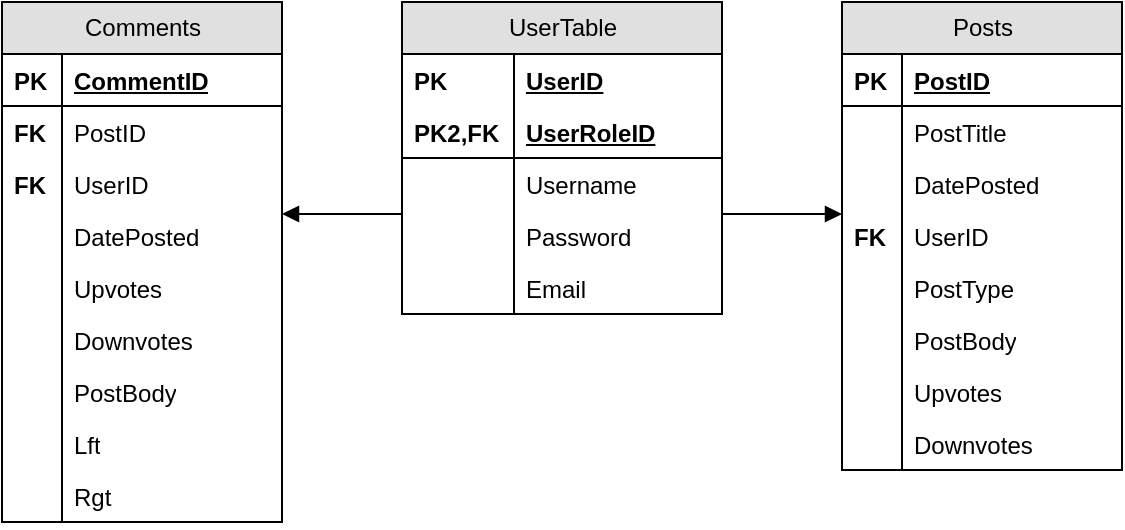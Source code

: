 <mxfile version="10.7.5" type="github"><diagram id="0" name="Page-1"><mxGraphModel dx="1394" dy="796" grid="0" gridSize="10" guides="1" tooltips="1" connect="1" arrows="1" fold="1" page="1" pageScale="1" pageWidth="826" pageHeight="1169" math="0" shadow="0"><root><mxCell id="0"/><mxCell id="1" parent="0"/><mxCell id="2" value="Comments" style="swimlane;html=1;fontStyle=0;childLayout=stackLayout;horizontal=1;startSize=26;fillColor=#e0e0e0;horizontalStack=0;resizeParent=1;resizeLast=0;collapsible=1;marginBottom=0;swimlaneFillColor=#ffffff;" parent="1" vertex="1"><mxGeometry x="40" y="94" width="140" height="260" as="geometry"/></mxCell><mxCell id="6" value="CommentID" style="shape=partialRectangle;top=0;left=0;right=0;bottom=1;html=1;align=left;verticalAlign=top;fillColor=none;spacingLeft=34;spacingRight=4;whiteSpace=wrap;overflow=hidden;rotatable=0;points=[[0,0.5],[1,0.5]];portConstraint=eastwest;dropTarget=0;fontStyle=5" parent="2" vertex="1"><mxGeometry y="26" width="140" height="26" as="geometry"/></mxCell><mxCell id="7" value="PK" style="shape=partialRectangle;top=0;left=0;bottom=0;html=1;fillColor=none;align=left;verticalAlign=top;spacingLeft=4;spacingRight=4;whiteSpace=wrap;overflow=hidden;rotatable=0;points=[];portConstraint=eastwest;part=1;fontStyle=1" parent="6" vertex="1" connectable="0"><mxGeometry width="30" height="26" as="geometry"/></mxCell><mxCell id="10" value="PostID" style="shape=partialRectangle;top=0;left=0;right=0;bottom=0;html=1;align=left;verticalAlign=top;fillColor=none;spacingLeft=34;spacingRight=4;whiteSpace=wrap;overflow=hidden;rotatable=0;points=[[0,0.5],[1,0.5]];portConstraint=eastwest;dropTarget=0;" parent="2" vertex="1"><mxGeometry y="52" width="140" height="26" as="geometry"/></mxCell><mxCell id="11" value="&lt;b&gt;FK&lt;/b&gt;" style="shape=partialRectangle;top=0;left=0;bottom=0;html=1;fillColor=none;align=left;verticalAlign=top;spacingLeft=4;spacingRight=4;whiteSpace=wrap;overflow=hidden;rotatable=0;points=[];portConstraint=eastwest;part=1;" parent="10" vertex="1" connectable="0"><mxGeometry width="30" height="26" as="geometry"/></mxCell><mxCell id="14" value="UserID" style="shape=partialRectangle;top=0;left=0;right=0;bottom=0;html=1;align=left;verticalAlign=top;fillColor=none;spacingLeft=34;spacingRight=4;whiteSpace=wrap;overflow=hidden;rotatable=0;points=[[0,0.5],[1,0.5]];portConstraint=eastwest;dropTarget=0;" parent="2" vertex="1"><mxGeometry y="78" width="140" height="26" as="geometry"/></mxCell><mxCell id="15" value="&lt;b&gt;FK&lt;/b&gt;" style="shape=partialRectangle;top=0;left=0;bottom=0;html=1;fillColor=none;align=left;verticalAlign=top;spacingLeft=4;spacingRight=4;whiteSpace=wrap;overflow=hidden;rotatable=0;points=[];portConstraint=eastwest;part=1;" parent="14" vertex="1" connectable="0"><mxGeometry width="30" height="26" as="geometry"/></mxCell><mxCell id="etrD8sYDgKmkD4eSwxEB-50" value="DatePosted" style="shape=partialRectangle;top=0;left=0;right=0;bottom=0;html=1;align=left;verticalAlign=top;fillColor=none;spacingLeft=34;spacingRight=4;whiteSpace=wrap;overflow=hidden;rotatable=0;points=[[0,0.5],[1,0.5]];portConstraint=eastwest;dropTarget=0;" vertex="1" parent="2"><mxGeometry y="104" width="140" height="26" as="geometry"/></mxCell><mxCell id="etrD8sYDgKmkD4eSwxEB-51" value="" style="shape=partialRectangle;top=0;left=0;bottom=0;html=1;fillColor=none;align=left;verticalAlign=top;spacingLeft=4;spacingRight=4;whiteSpace=wrap;overflow=hidden;rotatable=0;points=[];portConstraint=eastwest;part=1;" vertex="1" connectable="0" parent="etrD8sYDgKmkD4eSwxEB-50"><mxGeometry width="30" height="26" as="geometry"/></mxCell><mxCell id="etrD8sYDgKmkD4eSwxEB-52" value="Upvotes" style="shape=partialRectangle;top=0;left=0;right=0;bottom=0;html=1;align=left;verticalAlign=top;fillColor=none;spacingLeft=34;spacingRight=4;whiteSpace=wrap;overflow=hidden;rotatable=0;points=[[0,0.5],[1,0.5]];portConstraint=eastwest;dropTarget=0;" vertex="1" parent="2"><mxGeometry y="130" width="140" height="26" as="geometry"/></mxCell><mxCell id="etrD8sYDgKmkD4eSwxEB-53" value="" style="shape=partialRectangle;top=0;left=0;bottom=0;html=1;fillColor=none;align=left;verticalAlign=top;spacingLeft=4;spacingRight=4;whiteSpace=wrap;overflow=hidden;rotatable=0;points=[];portConstraint=eastwest;part=1;" vertex="1" connectable="0" parent="etrD8sYDgKmkD4eSwxEB-52"><mxGeometry width="30" height="26" as="geometry"/></mxCell><mxCell id="etrD8sYDgKmkD4eSwxEB-56" value="Downvotes" style="shape=partialRectangle;top=0;left=0;right=0;bottom=0;html=1;align=left;verticalAlign=top;fillColor=none;spacingLeft=34;spacingRight=4;whiteSpace=wrap;overflow=hidden;rotatable=0;points=[[0,0.5],[1,0.5]];portConstraint=eastwest;dropTarget=0;" vertex="1" parent="2"><mxGeometry y="156" width="140" height="26" as="geometry"/></mxCell><mxCell id="etrD8sYDgKmkD4eSwxEB-57" value="" style="shape=partialRectangle;top=0;left=0;bottom=0;html=1;fillColor=none;align=left;verticalAlign=top;spacingLeft=4;spacingRight=4;whiteSpace=wrap;overflow=hidden;rotatable=0;points=[];portConstraint=eastwest;part=1;" vertex="1" connectable="0" parent="etrD8sYDgKmkD4eSwxEB-56"><mxGeometry width="30" height="26" as="geometry"/></mxCell><mxCell id="etrD8sYDgKmkD4eSwxEB-54" value="PostBody" style="shape=partialRectangle;top=0;left=0;right=0;bottom=0;html=1;align=left;verticalAlign=top;fillColor=none;spacingLeft=34;spacingRight=4;whiteSpace=wrap;overflow=hidden;rotatable=0;points=[[0,0.5],[1,0.5]];portConstraint=eastwest;dropTarget=0;" vertex="1" parent="2"><mxGeometry y="182" width="140" height="26" as="geometry"/></mxCell><mxCell id="etrD8sYDgKmkD4eSwxEB-55" value="" style="shape=partialRectangle;top=0;left=0;bottom=0;html=1;fillColor=none;align=left;verticalAlign=top;spacingLeft=4;spacingRight=4;whiteSpace=wrap;overflow=hidden;rotatable=0;points=[];portConstraint=eastwest;part=1;" vertex="1" connectable="0" parent="etrD8sYDgKmkD4eSwxEB-54"><mxGeometry width="30" height="26" as="geometry"/></mxCell><mxCell id="etrD8sYDgKmkD4eSwxEB-62" value="Lft" style="shape=partialRectangle;top=0;left=0;right=0;bottom=0;html=1;align=left;verticalAlign=top;fillColor=none;spacingLeft=34;spacingRight=4;whiteSpace=wrap;overflow=hidden;rotatable=0;points=[[0,0.5],[1,0.5]];portConstraint=eastwest;dropTarget=0;" vertex="1" parent="2"><mxGeometry y="208" width="140" height="26" as="geometry"/></mxCell><mxCell id="etrD8sYDgKmkD4eSwxEB-63" value="" style="shape=partialRectangle;top=0;left=0;bottom=0;html=1;fillColor=none;align=left;verticalAlign=top;spacingLeft=4;spacingRight=4;whiteSpace=wrap;overflow=hidden;rotatable=0;points=[];portConstraint=eastwest;part=1;" vertex="1" connectable="0" parent="etrD8sYDgKmkD4eSwxEB-62"><mxGeometry width="30" height="26" as="geometry"/></mxCell><mxCell id="12" value="Rgt" style="shape=partialRectangle;top=0;left=0;right=0;bottom=0;html=1;align=left;verticalAlign=top;fillColor=none;spacingLeft=34;spacingRight=4;whiteSpace=wrap;overflow=hidden;rotatable=0;points=[[0,0.5],[1,0.5]];portConstraint=eastwest;dropTarget=0;" parent="2" vertex="1"><mxGeometry y="234" width="140" height="26" as="geometry"/></mxCell><mxCell id="13" value="" style="shape=partialRectangle;top=0;left=0;bottom=0;html=1;fillColor=none;align=left;verticalAlign=top;spacingLeft=4;spacingRight=4;whiteSpace=wrap;overflow=hidden;rotatable=0;points=[];portConstraint=eastwest;part=1;" parent="12" vertex="1" connectable="0"><mxGeometry width="30" height="26" as="geometry"/></mxCell><mxCell id="16" value="UserTable" style="swimlane;html=1;fontStyle=0;childLayout=stackLayout;horizontal=1;startSize=26;fillColor=#e0e0e0;horizontalStack=0;resizeParent=1;resizeLast=0;collapsible=1;marginBottom=0;swimlaneFillColor=#ffffff;" parent="1" vertex="1"><mxGeometry x="240" y="94" width="160" height="156" as="geometry"/></mxCell><mxCell id="34" value="UserID" style="shape=partialRectangle;top=0;left=0;right=0;bottom=0;html=1;align=left;verticalAlign=top;fillColor=none;spacingLeft=60;spacingRight=4;whiteSpace=wrap;overflow=hidden;rotatable=0;points=[[0,0.5],[1,0.5]];portConstraint=eastwest;dropTarget=0;fontStyle=5" parent="16" vertex="1"><mxGeometry y="26" width="160" height="26" as="geometry"/></mxCell><mxCell id="35" value="PK" style="shape=partialRectangle;top=0;left=0;bottom=0;html=1;fillColor=none;align=left;verticalAlign=top;spacingLeft=4;spacingRight=4;whiteSpace=wrap;overflow=hidden;rotatable=0;points=[];portConstraint=eastwest;part=1;fontStyle=1" parent="34" vertex="1" connectable="0"><mxGeometry width="56" height="26" as="geometry"/></mxCell><mxCell id="17" value="UserRoleID" style="shape=partialRectangle;top=0;left=0;right=0;bottom=1;html=1;align=left;verticalAlign=top;fillColor=none;spacingLeft=60;spacingRight=4;whiteSpace=wrap;overflow=hidden;rotatable=0;points=[[0,0.5],[1,0.5]];portConstraint=eastwest;dropTarget=0;fontStyle=5" parent="16" vertex="1"><mxGeometry y="52" width="160" height="26" as="geometry"/></mxCell><mxCell id="18" value="PK2,FK" style="shape=partialRectangle;top=0;left=0;bottom=0;html=1;fillColor=none;align=left;verticalAlign=top;spacingLeft=4;spacingRight=4;whiteSpace=wrap;overflow=hidden;rotatable=0;points=[];portConstraint=eastwest;part=1;fontStyle=1" parent="17" vertex="1" connectable="0"><mxGeometry width="56" height="26" as="geometry"/></mxCell><mxCell id="19" value="Username" style="shape=partialRectangle;top=0;left=0;right=0;bottom=0;html=1;align=left;verticalAlign=top;fillColor=none;spacingLeft=60;spacingRight=4;whiteSpace=wrap;overflow=hidden;rotatable=0;points=[[0,0.5],[1,0.5]];portConstraint=eastwest;dropTarget=0;" parent="16" vertex="1"><mxGeometry y="78" width="160" height="26" as="geometry"/></mxCell><mxCell id="20" value="" style="shape=partialRectangle;top=0;left=0;bottom=0;html=1;fillColor=none;align=left;verticalAlign=top;spacingLeft=4;spacingRight=4;whiteSpace=wrap;overflow=hidden;rotatable=0;points=[];portConstraint=eastwest;part=1;" parent="19" vertex="1" connectable="0"><mxGeometry width="56" height="26" as="geometry"/></mxCell><mxCell id="21" value="Password" style="shape=partialRectangle;top=0;left=0;right=0;bottom=0;html=1;align=left;verticalAlign=top;fillColor=none;spacingLeft=60;spacingRight=4;whiteSpace=wrap;overflow=hidden;rotatable=0;points=[[0,0.5],[1,0.5]];portConstraint=eastwest;dropTarget=0;" parent="16" vertex="1"><mxGeometry y="104" width="160" height="26" as="geometry"/></mxCell><mxCell id="22" value="" style="shape=partialRectangle;top=0;left=0;bottom=0;html=1;fillColor=none;align=left;verticalAlign=top;spacingLeft=4;spacingRight=4;whiteSpace=wrap;overflow=hidden;rotatable=0;points=[];portConstraint=eastwest;part=1;" parent="21" vertex="1" connectable="0"><mxGeometry width="56" height="26" as="geometry"/></mxCell><mxCell id="23" value="Email" style="shape=partialRectangle;top=0;left=0;right=0;bottom=0;html=1;align=left;verticalAlign=top;fillColor=none;spacingLeft=60;spacingRight=4;whiteSpace=wrap;overflow=hidden;rotatable=0;points=[[0,0.5],[1,0.5]];portConstraint=eastwest;dropTarget=0;" parent="16" vertex="1"><mxGeometry y="130" width="160" height="26" as="geometry"/></mxCell><mxCell id="24" value="" style="shape=partialRectangle;top=0;left=0;bottom=0;html=1;fillColor=none;align=left;verticalAlign=top;spacingLeft=4;spacingRight=4;whiteSpace=wrap;overflow=hidden;rotatable=0;points=[];portConstraint=eastwest;part=1;" parent="23" vertex="1" connectable="0"><mxGeometry width="56" height="26" as="geometry"/></mxCell><mxCell id="25" value="Posts" style="swimlane;html=1;fontStyle=0;childLayout=stackLayout;horizontal=1;startSize=26;fillColor=#e0e0e0;horizontalStack=0;resizeParent=1;resizeLast=0;collapsible=1;marginBottom=0;swimlaneFillColor=#ffffff;" parent="1" vertex="1"><mxGeometry x="460" y="94" width="140" height="234" as="geometry"/></mxCell><mxCell id="26" value="PostID" style="shape=partialRectangle;top=0;left=0;right=0;bottom=1;html=1;align=left;verticalAlign=top;fillColor=none;spacingLeft=34;spacingRight=4;whiteSpace=wrap;overflow=hidden;rotatable=0;points=[[0,0.5],[1,0.5]];portConstraint=eastwest;dropTarget=0;fontStyle=5" parent="25" vertex="1"><mxGeometry y="26" width="140" height="26" as="geometry"/></mxCell><mxCell id="27" value="PK" style="shape=partialRectangle;top=0;left=0;bottom=0;html=1;fillColor=none;align=left;verticalAlign=top;spacingLeft=4;spacingRight=4;whiteSpace=wrap;overflow=hidden;rotatable=0;points=[];portConstraint=eastwest;part=1;fontStyle=1" parent="26" vertex="1" connectable="0"><mxGeometry width="30" height="26" as="geometry"/></mxCell><mxCell id="28" value="PostTitle" style="shape=partialRectangle;top=0;left=0;right=0;bottom=0;html=1;align=left;verticalAlign=top;fillColor=none;spacingLeft=34;spacingRight=4;whiteSpace=wrap;overflow=hidden;rotatable=0;points=[[0,0.5],[1,0.5]];portConstraint=eastwest;dropTarget=0;" parent="25" vertex="1"><mxGeometry y="52" width="140" height="26" as="geometry"/></mxCell><mxCell id="29" value="" style="shape=partialRectangle;top=0;left=0;bottom=0;html=1;fillColor=none;align=left;verticalAlign=top;spacingLeft=4;spacingRight=4;whiteSpace=wrap;overflow=hidden;rotatable=0;points=[];portConstraint=eastwest;part=1;" parent="28" vertex="1" connectable="0"><mxGeometry width="30" height="26" as="geometry"/></mxCell><mxCell id="32" value="DatePosted" style="shape=partialRectangle;top=0;left=0;right=0;bottom=0;html=1;align=left;verticalAlign=top;fillColor=none;spacingLeft=34;spacingRight=4;whiteSpace=wrap;overflow=hidden;rotatable=0;points=[[0,0.5],[1,0.5]];portConstraint=eastwest;dropTarget=0;" parent="25" vertex="1"><mxGeometry y="78" width="140" height="26" as="geometry"/></mxCell><mxCell id="33" value="" style="shape=partialRectangle;top=0;left=0;bottom=0;html=1;fillColor=none;align=left;verticalAlign=top;spacingLeft=4;spacingRight=4;whiteSpace=wrap;overflow=hidden;rotatable=0;points=[];portConstraint=eastwest;part=1;" parent="32" vertex="1" connectable="0"><mxGeometry width="30" height="26" as="geometry"/></mxCell><mxCell id="30" value="UserID" style="shape=partialRectangle;top=0;left=0;right=0;bottom=0;html=1;align=left;verticalAlign=top;fillColor=none;spacingLeft=34;spacingRight=4;whiteSpace=wrap;overflow=hidden;rotatable=0;points=[[0,0.5],[1,0.5]];portConstraint=eastwest;dropTarget=0;" parent="25" vertex="1"><mxGeometry y="104" width="140" height="26" as="geometry"/></mxCell><mxCell id="31" value="&lt;b&gt;FK&lt;/b&gt;" style="shape=partialRectangle;top=0;left=0;bottom=0;html=1;fillColor=none;align=left;verticalAlign=top;spacingLeft=4;spacingRight=4;whiteSpace=wrap;overflow=hidden;rotatable=0;points=[];portConstraint=eastwest;part=1;" parent="30" vertex="1" connectable="0"><mxGeometry width="30" height="26" as="geometry"/></mxCell><mxCell id="etrD8sYDgKmkD4eSwxEB-41" value="PostType" style="shape=partialRectangle;top=0;left=0;right=0;bottom=0;html=1;align=left;verticalAlign=top;fillColor=none;spacingLeft=34;spacingRight=4;whiteSpace=wrap;overflow=hidden;rotatable=0;points=[[0,0.5],[1,0.5]];portConstraint=eastwest;dropTarget=0;" vertex="1" parent="25"><mxGeometry y="130" width="140" height="26" as="geometry"/></mxCell><mxCell id="etrD8sYDgKmkD4eSwxEB-42" value="" style="shape=partialRectangle;top=0;left=0;bottom=0;html=1;fillColor=none;align=left;verticalAlign=top;spacingLeft=4;spacingRight=4;whiteSpace=wrap;overflow=hidden;rotatable=0;points=[];portConstraint=eastwest;part=1;" vertex="1" connectable="0" parent="etrD8sYDgKmkD4eSwxEB-41"><mxGeometry width="30" height="26" as="geometry"/></mxCell><mxCell id="etrD8sYDgKmkD4eSwxEB-39" value="PostBody" style="shape=partialRectangle;top=0;left=0;right=0;bottom=0;html=1;align=left;verticalAlign=top;fillColor=none;spacingLeft=34;spacingRight=4;whiteSpace=wrap;overflow=hidden;rotatable=0;points=[[0,0.5],[1,0.5]];portConstraint=eastwest;dropTarget=0;" vertex="1" parent="25"><mxGeometry y="156" width="140" height="26" as="geometry"/></mxCell><mxCell id="etrD8sYDgKmkD4eSwxEB-40" value="" style="shape=partialRectangle;top=0;left=0;bottom=0;html=1;fillColor=none;align=left;verticalAlign=top;spacingLeft=4;spacingRight=4;whiteSpace=wrap;overflow=hidden;rotatable=0;points=[];portConstraint=eastwest;part=1;" vertex="1" connectable="0" parent="etrD8sYDgKmkD4eSwxEB-39"><mxGeometry width="30" height="26" as="geometry"/></mxCell><mxCell id="etrD8sYDgKmkD4eSwxEB-45" value="Upvotes" style="shape=partialRectangle;top=0;left=0;right=0;bottom=0;html=1;align=left;verticalAlign=top;fillColor=none;spacingLeft=34;spacingRight=4;whiteSpace=wrap;overflow=hidden;rotatable=0;points=[[0,0.5],[1,0.5]];portConstraint=eastwest;dropTarget=0;" vertex="1" parent="25"><mxGeometry y="182" width="140" height="26" as="geometry"/></mxCell><mxCell id="etrD8sYDgKmkD4eSwxEB-46" value="" style="shape=partialRectangle;top=0;left=0;bottom=0;html=1;fillColor=none;align=left;verticalAlign=top;spacingLeft=4;spacingRight=4;whiteSpace=wrap;overflow=hidden;rotatable=0;points=[];portConstraint=eastwest;part=1;" vertex="1" connectable="0" parent="etrD8sYDgKmkD4eSwxEB-45"><mxGeometry width="30" height="26" as="geometry"/></mxCell><mxCell id="etrD8sYDgKmkD4eSwxEB-47" value="Downvotes" style="shape=partialRectangle;top=0;left=0;right=0;bottom=0;html=1;align=left;verticalAlign=top;fillColor=none;spacingLeft=34;spacingRight=4;whiteSpace=wrap;overflow=hidden;rotatable=0;points=[[0,0.5],[1,0.5]];portConstraint=eastwest;dropTarget=0;" vertex="1" parent="25"><mxGeometry y="208" width="140" height="26" as="geometry"/></mxCell><mxCell id="etrD8sYDgKmkD4eSwxEB-48" value="" style="shape=partialRectangle;top=0;left=0;bottom=0;html=1;fillColor=none;align=left;verticalAlign=top;spacingLeft=4;spacingRight=4;whiteSpace=wrap;overflow=hidden;rotatable=0;points=[];portConstraint=eastwest;part=1;" vertex="1" connectable="0" parent="etrD8sYDgKmkD4eSwxEB-47"><mxGeometry width="30" height="26" as="geometry"/></mxCell><mxCell id="36" style="edgeStyle=orthogonalEdgeStyle;rounded=0;html=1;endArrow=block;endFill=1;" parent="1" source="16" target="2" edge="1"><mxGeometry relative="1" as="geometry"><Array as="points"><mxPoint x="210" y="200"/><mxPoint x="210" y="200"/></Array></mxGeometry></mxCell><mxCell id="37" style="edgeStyle=orthogonalEdgeStyle;rounded=0;html=1;endArrow=block;endFill=1;" parent="1" source="16" target="25" edge="1"><mxGeometry relative="1" as="geometry"><Array as="points"><mxPoint x="430" y="200"/><mxPoint x="430" y="200"/></Array></mxGeometry></mxCell></root></mxGraphModel></diagram></mxfile>